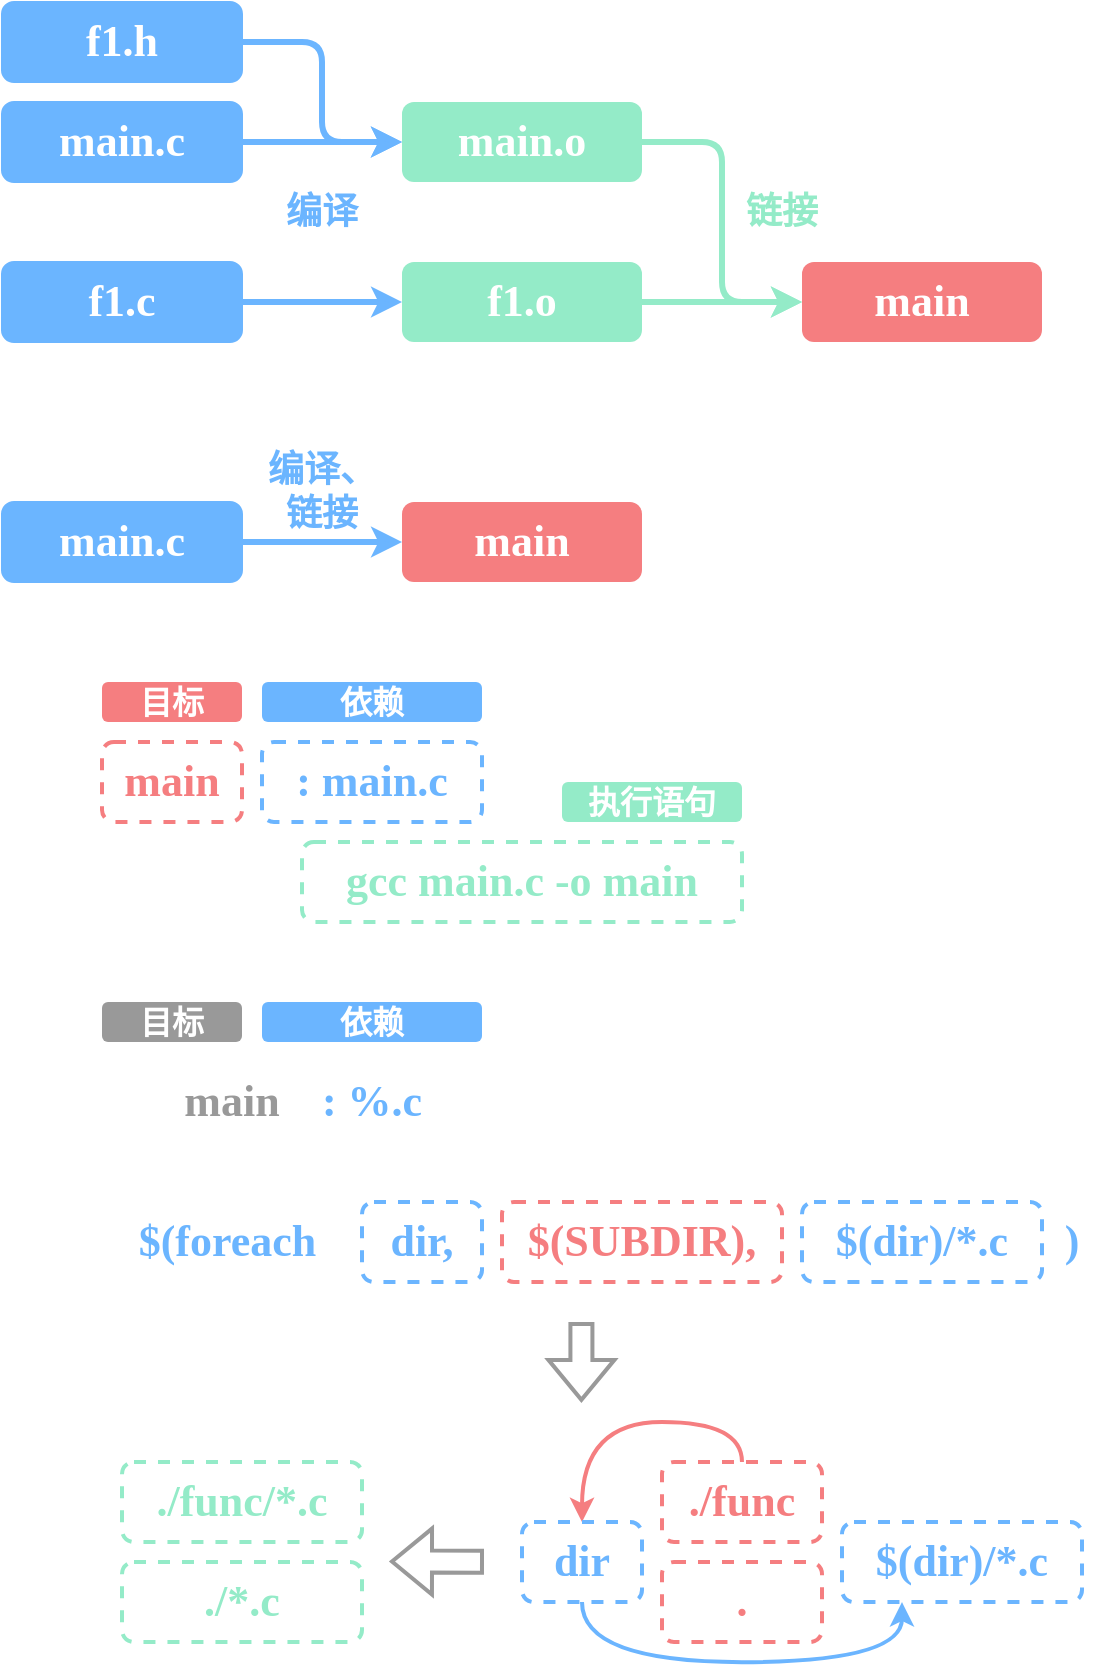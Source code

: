 <mxfile version="20.8.16" type="device"><diagram name="第 1 页" id="FBhuhilKmYYwcZSIrgZr"><mxGraphModel dx="642" dy="484" grid="1" gridSize="10" guides="1" tooltips="1" connect="1" arrows="1" fold="1" page="1" pageScale="1" pageWidth="827" pageHeight="1169" math="0" shadow="0"><root><mxCell id="0"/><mxCell id="1" parent="0"/><mxCell id="dmTh6fYggep_ElsgC0sf-10" style="edgeStyle=orthogonalEdgeStyle;rounded=0;orthogonalLoop=1;jettySize=auto;html=1;exitX=1;exitY=0.5;exitDx=0;exitDy=0;entryX=0;entryY=0.5;entryDx=0;entryDy=0;strokeColor=#6BB5FF;strokeWidth=3;" parent="1" source="dmTh6fYggep_ElsgC0sf-2" target="dmTh6fYggep_ElsgC0sf-7" edge="1"><mxGeometry relative="1" as="geometry"/></mxCell><mxCell id="dmTh6fYggep_ElsgC0sf-2" value="main.c" style="rounded=1;whiteSpace=wrap;html=1;fillColor=#6BB5FF;strokeColor=#6BB5FF;fontStyle=1;fontFamily=Comic Sans MS;fontSize=22;fontColor=#FFFFFF;" parent="1" vertex="1"><mxGeometry x="240" y="240" width="120" height="40" as="geometry"/></mxCell><mxCell id="dmTh6fYggep_ElsgC0sf-14" style="edgeStyle=orthogonalEdgeStyle;rounded=0;orthogonalLoop=1;jettySize=auto;html=1;exitX=1;exitY=0.5;exitDx=0;exitDy=0;entryX=0;entryY=0.5;entryDx=0;entryDy=0;strokeColor=#6BB5FF;strokeWidth=3;" parent="1" source="dmTh6fYggep_ElsgC0sf-6" target="dmTh6fYggep_ElsgC0sf-13" edge="1"><mxGeometry relative="1" as="geometry"/></mxCell><mxCell id="dmTh6fYggep_ElsgC0sf-6" value="f1.c" style="rounded=1;whiteSpace=wrap;html=1;fillColor=#6BB5FF;strokeColor=#6BB5FF;fontStyle=1;fontFamily=Comic Sans MS;fontSize=22;fontColor=#FFFFFF;" parent="1" vertex="1"><mxGeometry x="240" y="320" width="120" height="40" as="geometry"/></mxCell><mxCell id="dmTh6fYggep_ElsgC0sf-17" style="edgeStyle=orthogonalEdgeStyle;rounded=1;orthogonalLoop=1;jettySize=auto;html=1;exitX=1;exitY=0.5;exitDx=0;exitDy=0;entryX=0;entryY=0.5;entryDx=0;entryDy=0;strokeColor=#94EBC8;strokeWidth=3;fontFamily=HYYouYuan;fontSize=18;fontColor=#6BB5FF;" parent="1" source="dmTh6fYggep_ElsgC0sf-7" target="dmTh6fYggep_ElsgC0sf-16" edge="1"><mxGeometry relative="1" as="geometry"/></mxCell><mxCell id="dmTh6fYggep_ElsgC0sf-7" value="main.o" style="rounded=1;whiteSpace=wrap;html=1;fillColor=#94EBC8;strokeColor=none;fontStyle=1;fontFamily=Comic Sans MS;fontSize=22;fontColor=#FFFFFF;" parent="1" vertex="1"><mxGeometry x="440" y="240" width="120" height="40" as="geometry"/></mxCell><mxCell id="dmTh6fYggep_ElsgC0sf-12" style="edgeStyle=orthogonalEdgeStyle;rounded=1;orthogonalLoop=1;jettySize=auto;html=1;exitX=1;exitY=0.5;exitDx=0;exitDy=0;entryX=0;entryY=0.5;entryDx=0;entryDy=0;strokeColor=#6BB5FF;strokeWidth=3;" parent="1" source="dmTh6fYggep_ElsgC0sf-11" target="dmTh6fYggep_ElsgC0sf-7" edge="1"><mxGeometry relative="1" as="geometry"/></mxCell><mxCell id="dmTh6fYggep_ElsgC0sf-11" value="f1.h" style="rounded=1;whiteSpace=wrap;html=1;fillColor=#6BB5FF;strokeColor=#6BB5FF;fontStyle=1;fontFamily=Comic Sans MS;fontSize=22;fontColor=#FFFFFF;" parent="1" vertex="1"><mxGeometry x="240" y="190" width="120" height="40" as="geometry"/></mxCell><mxCell id="dmTh6fYggep_ElsgC0sf-18" style="edgeStyle=orthogonalEdgeStyle;rounded=1;orthogonalLoop=1;jettySize=auto;html=1;exitX=1;exitY=0.5;exitDx=0;exitDy=0;strokeColor=#94EBC8;strokeWidth=3;fontFamily=HYYouYuan;fontSize=18;fontColor=#6BB5FF;" parent="1" source="dmTh6fYggep_ElsgC0sf-13" edge="1"><mxGeometry relative="1" as="geometry"><mxPoint x="640" y="340" as="targetPoint"/></mxGeometry></mxCell><mxCell id="dmTh6fYggep_ElsgC0sf-13" value="f1.o" style="rounded=1;whiteSpace=wrap;html=1;fillColor=#94EBC8;strokeColor=none;fontStyle=1;fontFamily=Comic Sans MS;fontSize=22;fontColor=#FFFFFF;" parent="1" vertex="1"><mxGeometry x="440" y="320" width="120" height="40" as="geometry"/></mxCell><mxCell id="dmTh6fYggep_ElsgC0sf-15" value="编译" style="text;html=1;strokeColor=none;fillColor=none;align=center;verticalAlign=middle;whiteSpace=wrap;rounded=0;fontFamily=HYYouYuan;fontSize=18;fontStyle=1;fontColor=#6BB5FF;" parent="1" vertex="1"><mxGeometry x="370" y="280" width="60" height="30" as="geometry"/></mxCell><mxCell id="dmTh6fYggep_ElsgC0sf-16" value="main" style="rounded=1;whiteSpace=wrap;html=1;fillColor=#F57E80;strokeColor=none;fontStyle=1;fontFamily=Comic Sans MS;fontSize=22;fontColor=#FFFFFF;" parent="1" vertex="1"><mxGeometry x="640" y="320" width="120" height="40" as="geometry"/></mxCell><mxCell id="dmTh6fYggep_ElsgC0sf-19" value="链接" style="text;html=1;strokeColor=none;fillColor=none;align=center;verticalAlign=middle;whiteSpace=wrap;rounded=0;fontFamily=HYYouYuan;fontSize=18;fontStyle=1;fontColor=#94EBC8;" parent="1" vertex="1"><mxGeometry x="600" y="280" width="60" height="30" as="geometry"/></mxCell><mxCell id="dmTh6fYggep_ElsgC0sf-23" style="edgeStyle=orthogonalEdgeStyle;rounded=1;orthogonalLoop=1;jettySize=auto;html=1;exitX=1;exitY=0.5;exitDx=0;exitDy=0;entryX=0;entryY=0.5;entryDx=0;entryDy=0;strokeColor=#6BB5FF;strokeWidth=3;fontFamily=HYYouYuan;fontSize=18;fontColor=#94EBC8;" parent="1" source="dmTh6fYggep_ElsgC0sf-21" target="dmTh6fYggep_ElsgC0sf-22" edge="1"><mxGeometry relative="1" as="geometry"/></mxCell><mxCell id="dmTh6fYggep_ElsgC0sf-21" value="main.c" style="rounded=1;whiteSpace=wrap;html=1;fillColor=#6BB5FF;strokeColor=#6BB5FF;fontStyle=1;fontFamily=Comic Sans MS;fontSize=22;fontColor=#FFFFFF;" parent="1" vertex="1"><mxGeometry x="240" y="440" width="120" height="40" as="geometry"/></mxCell><mxCell id="dmTh6fYggep_ElsgC0sf-22" value="main" style="rounded=1;whiteSpace=wrap;html=1;fillColor=#F57E80;strokeColor=none;fontStyle=1;fontFamily=Comic Sans MS;fontSize=22;fontColor=#FFFFFF;" parent="1" vertex="1"><mxGeometry x="440" y="440" width="120" height="40" as="geometry"/></mxCell><mxCell id="dmTh6fYggep_ElsgC0sf-24" value="编译、链接" style="text;html=1;strokeColor=none;fillColor=none;align=center;verticalAlign=middle;whiteSpace=wrap;rounded=0;fontFamily=HYYouYuan;fontSize=18;fontStyle=1;fontColor=#6BB5FF;" parent="1" vertex="1"><mxGeometry x="370" y="420" width="60" height="30" as="geometry"/></mxCell><mxCell id="dmTh6fYggep_ElsgC0sf-25" value=": main.c" style="rounded=1;whiteSpace=wrap;html=1;fillColor=none;strokeColor=#6BB5FF;fontStyle=1;fontFamily=Comic Sans MS;fontSize=22;fontColor=#6BB5FF;dashed=1;strokeWidth=2;" parent="1" vertex="1"><mxGeometry x="370" y="560" width="110" height="40" as="geometry"/></mxCell><mxCell id="dmTh6fYggep_ElsgC0sf-26" value="main" style="rounded=1;whiteSpace=wrap;html=1;fillColor=none;strokeColor=#F57E80;fontStyle=1;fontFamily=Comic Sans MS;fontSize=22;fontColor=#F57E80;dashed=1;strokeWidth=2;" parent="1" vertex="1"><mxGeometry x="290" y="560" width="70" height="40" as="geometry"/></mxCell><mxCell id="dmTh6fYggep_ElsgC0sf-28" value="gcc main.c -o main" style="rounded=1;whiteSpace=wrap;html=1;fillColor=none;strokeColor=#94EBC8;fontStyle=1;fontFamily=Comic Sans MS;fontSize=22;fontColor=#94EBC8;dashed=1;strokeWidth=2;" parent="1" vertex="1"><mxGeometry x="390" y="610" width="220" height="40" as="geometry"/></mxCell><mxCell id="dmTh6fYggep_ElsgC0sf-31" value="目标" style="text;html=1;strokeColor=none;fillColor=#F57E80;align=center;verticalAlign=middle;whiteSpace=wrap;rounded=1;fontSize=16;fontFamily=HYYouYuan;fontColor=#FFFFFF;fontStyle=1" parent="1" vertex="1"><mxGeometry x="290" y="530" width="70" height="20" as="geometry"/></mxCell><mxCell id="dmTh6fYggep_ElsgC0sf-32" value="依赖" style="text;html=1;strokeColor=none;fillColor=#6BB5FF;align=center;verticalAlign=middle;whiteSpace=wrap;rounded=1;fontSize=16;fontFamily=HYYouYuan;fontColor=#FFFFFF;fontStyle=1" parent="1" vertex="1"><mxGeometry x="370" y="530" width="110" height="20" as="geometry"/></mxCell><mxCell id="dmTh6fYggep_ElsgC0sf-33" value="执行语句" style="text;html=1;strokeColor=none;fillColor=#94EBC8;align=center;verticalAlign=middle;whiteSpace=wrap;rounded=1;fontSize=16;fontFamily=HYYouYuan;fontColor=#FFFFFF;fontStyle=1" parent="1" vertex="1"><mxGeometry x="520" y="580" width="90" height="20" as="geometry"/></mxCell><mxCell id="2RnYh8m3vNNR04iLF3ZO-1" value=": %.c" style="rounded=1;whiteSpace=wrap;html=1;fillColor=none;strokeColor=none;fontStyle=1;fontFamily=Comic Sans MS;fontSize=22;fontColor=#6BB5FF;dashed=1;strokeWidth=2;" parent="1" vertex="1"><mxGeometry x="370" y="720" width="110" height="40" as="geometry"/></mxCell><mxCell id="2RnYh8m3vNNR04iLF3ZO-2" value="main" style="rounded=1;whiteSpace=wrap;html=1;fillColor=none;strokeColor=none;fontStyle=1;fontFamily=Comic Sans MS;fontSize=22;fontColor=#999999;dashed=1;strokeWidth=2;" parent="1" vertex="1"><mxGeometry x="320" y="720" width="70" height="40" as="geometry"/></mxCell><mxCell id="2RnYh8m3vNNR04iLF3ZO-4" value="目标" style="text;html=1;strokeColor=none;fillColor=#999999;align=center;verticalAlign=middle;whiteSpace=wrap;rounded=1;fontSize=16;fontFamily=HYYouYuan;fontColor=#FFFFFF;fontStyle=1" parent="1" vertex="1"><mxGeometry x="290" y="690" width="70" height="20" as="geometry"/></mxCell><mxCell id="2RnYh8m3vNNR04iLF3ZO-5" value="依赖" style="text;html=1;strokeColor=none;fillColor=#6BB5FF;align=center;verticalAlign=middle;whiteSpace=wrap;rounded=1;fontSize=16;fontFamily=HYYouYuan;fontColor=#FFFFFF;fontStyle=1" parent="1" vertex="1"><mxGeometry x="370" y="690" width="110" height="20" as="geometry"/></mxCell><mxCell id="5TOgeOr0YjmLFH-npsvK-1" value="&amp;nbsp;$(foreach" style="rounded=1;whiteSpace=wrap;html=1;fillColor=none;strokeColor=none;fontStyle=1;fontFamily=Comic Sans MS;fontSize=22;fontColor=#6BB5FF;dashed=1;strokeWidth=2;align=center;" vertex="1" parent="1"><mxGeometry x="290" y="790" width="120" height="40" as="geometry"/></mxCell><mxCell id="5TOgeOr0YjmLFH-npsvK-3" value="dir," style="rounded=1;whiteSpace=wrap;html=1;fillColor=none;strokeColor=#6BB5FF;fontStyle=1;fontFamily=Comic Sans MS;fontSize=22;fontColor=#6BB5FF;dashed=1;strokeWidth=2;" vertex="1" parent="1"><mxGeometry x="420" y="790" width="60" height="40" as="geometry"/></mxCell><mxCell id="5TOgeOr0YjmLFH-npsvK-4" value="$(SUBDIR)," style="rounded=1;whiteSpace=wrap;html=1;fillColor=none;strokeColor=#F57E80;fontStyle=1;fontFamily=Comic Sans MS;fontSize=22;fontColor=#F57E80;dashed=1;strokeWidth=2;" vertex="1" parent="1"><mxGeometry x="490" y="790" width="140" height="40" as="geometry"/></mxCell><mxCell id="5TOgeOr0YjmLFH-npsvK-5" value="$(dir)/*.c" style="rounded=1;whiteSpace=wrap;html=1;fillColor=none;strokeColor=#6BB5FF;fontStyle=1;fontFamily=Comic Sans MS;fontSize=22;fontColor=#6BB5FF;dashed=1;strokeWidth=2;" vertex="1" parent="1"><mxGeometry x="640" y="790" width="120" height="40" as="geometry"/></mxCell><mxCell id="5TOgeOr0YjmLFH-npsvK-6" value=")" style="rounded=1;whiteSpace=wrap;html=1;fillColor=none;strokeColor=none;fontStyle=1;fontFamily=Comic Sans MS;fontSize=22;fontColor=#6BB5FF;dashed=1;strokeWidth=2;align=center;" vertex="1" parent="1"><mxGeometry x="760" y="790" width="30" height="40" as="geometry"/></mxCell><mxCell id="5TOgeOr0YjmLFH-npsvK-9" style="edgeStyle=orthogonalEdgeStyle;rounded=0;orthogonalLoop=1;jettySize=auto;html=1;exitX=0.5;exitY=0;exitDx=0;exitDy=0;entryX=0.5;entryY=0;entryDx=0;entryDy=0;curved=1;strokeWidth=2;strokeColor=#F57E80;" edge="1" parent="1" source="5TOgeOr0YjmLFH-npsvK-7" target="5TOgeOr0YjmLFH-npsvK-8"><mxGeometry relative="1" as="geometry"/></mxCell><mxCell id="5TOgeOr0YjmLFH-npsvK-7" value="./func" style="rounded=1;whiteSpace=wrap;html=1;fillColor=none;strokeColor=#F57E80;fontStyle=1;fontFamily=Comic Sans MS;fontSize=22;fontColor=#F57E80;dashed=1;strokeWidth=2;" vertex="1" parent="1"><mxGeometry x="570" y="920.0" width="80" height="40" as="geometry"/></mxCell><mxCell id="5TOgeOr0YjmLFH-npsvK-11" style="edgeStyle=orthogonalEdgeStyle;curved=1;rounded=0;orthogonalLoop=1;jettySize=auto;html=1;exitX=0.5;exitY=1;exitDx=0;exitDy=0;entryX=0.25;entryY=1;entryDx=0;entryDy=0;strokeColor=#6BB5FF;strokeWidth=2;" edge="1" parent="1" source="5TOgeOr0YjmLFH-npsvK-8" target="5TOgeOr0YjmLFH-npsvK-10"><mxGeometry relative="1" as="geometry"><Array as="points"><mxPoint x="530" y="1020.09"/><mxPoint x="690" y="1020.09"/></Array></mxGeometry></mxCell><mxCell id="5TOgeOr0YjmLFH-npsvK-8" value="dir" style="rounded=1;whiteSpace=wrap;html=1;fillColor=none;strokeColor=#6BB5FF;fontStyle=1;fontFamily=Comic Sans MS;fontSize=22;fontColor=#6BB5FF;dashed=1;strokeWidth=2;" vertex="1" parent="1"><mxGeometry x="500" y="950.06" width="60" height="40" as="geometry"/></mxCell><mxCell id="5TOgeOr0YjmLFH-npsvK-10" value="$(dir)/*.c" style="rounded=1;whiteSpace=wrap;html=1;fillColor=none;strokeColor=#6BB5FF;fontStyle=1;fontFamily=Comic Sans MS;fontSize=22;fontColor=#6BB5FF;dashed=1;strokeWidth=2;" vertex="1" parent="1"><mxGeometry x="660" y="950.06" width="120" height="40" as="geometry"/></mxCell><mxCell id="5TOgeOr0YjmLFH-npsvK-28" value="" style="shape=flexArrow;endArrow=classic;html=1;rounded=0;strokeColor=#999999;strokeWidth=2;" edge="1" parent="1"><mxGeometry width="50" height="50" relative="1" as="geometry"><mxPoint x="481" y="969.83" as="sourcePoint"/><mxPoint x="434" y="969.77" as="targetPoint"/></mxGeometry></mxCell><mxCell id="5TOgeOr0YjmLFH-npsvK-32" value="./func/*.c" style="rounded=1;whiteSpace=wrap;html=1;fillColor=none;strokeColor=#94EBC8;fontStyle=1;fontFamily=Comic Sans MS;fontSize=22;fontColor=#94EBC8;dashed=1;strokeWidth=2;" vertex="1" parent="1"><mxGeometry x="300" y="920.0" width="120" height="40" as="geometry"/></mxCell><mxCell id="5TOgeOr0YjmLFH-npsvK-33" value="." style="rounded=1;whiteSpace=wrap;html=1;fillColor=none;strokeColor=#F57E80;fontStyle=1;fontFamily=Comic Sans MS;fontSize=22;fontColor=#F57E80;dashed=1;strokeWidth=2;" vertex="1" parent="1"><mxGeometry x="570" y="970.0" width="80" height="40" as="geometry"/></mxCell><mxCell id="5TOgeOr0YjmLFH-npsvK-34" value="./*.c" style="rounded=1;whiteSpace=wrap;html=1;fillColor=none;strokeColor=#94EBC8;fontStyle=1;fontFamily=Comic Sans MS;fontSize=22;fontColor=#94EBC8;dashed=1;strokeWidth=2;" vertex="1" parent="1"><mxGeometry x="300" y="970.0" width="120" height="40" as="geometry"/></mxCell><mxCell id="5TOgeOr0YjmLFH-npsvK-35" value="" style="shape=flexArrow;endArrow=classic;html=1;rounded=0;strokeColor=#999999;strokeWidth=2;" edge="1" parent="1"><mxGeometry width="50" height="50" relative="1" as="geometry"><mxPoint x="529.71" y="850" as="sourcePoint"/><mxPoint x="529.71" y="889.94" as="targetPoint"/></mxGeometry></mxCell></root></mxGraphModel></diagram></mxfile>